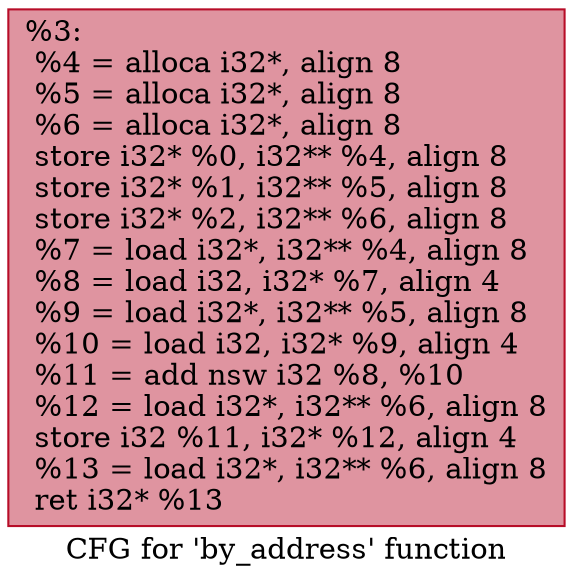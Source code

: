 digraph "CFG for 'by_address' function" {
	label="CFG for 'by_address' function";

	Node0x7087ab0 [shape=record,color="#b70d28ff", style=filled, fillcolor="#b70d2870",label="{%3:\l  %4 = alloca i32*, align 8\l  %5 = alloca i32*, align 8\l  %6 = alloca i32*, align 8\l  store i32* %0, i32** %4, align 8\l  store i32* %1, i32** %5, align 8\l  store i32* %2, i32** %6, align 8\l  %7 = load i32*, i32** %4, align 8\l  %8 = load i32, i32* %7, align 4\l  %9 = load i32*, i32** %5, align 8\l  %10 = load i32, i32* %9, align 4\l  %11 = add nsw i32 %8, %10\l  %12 = load i32*, i32** %6, align 8\l  store i32 %11, i32* %12, align 4\l  %13 = load i32*, i32** %6, align 8\l  ret i32* %13\l}"];
}
